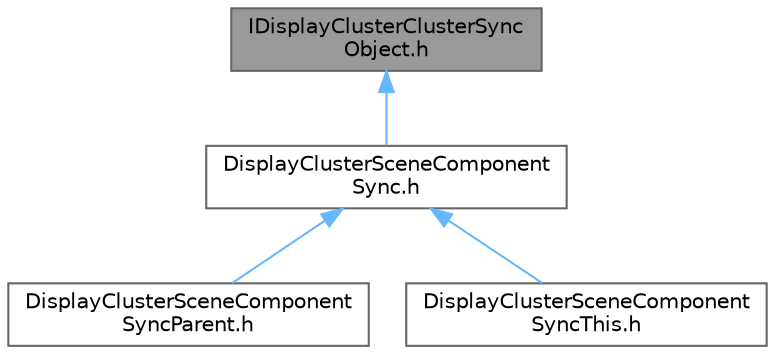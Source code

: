 digraph "IDisplayClusterClusterSyncObject.h"
{
 // INTERACTIVE_SVG=YES
 // LATEX_PDF_SIZE
  bgcolor="transparent";
  edge [fontname=Helvetica,fontsize=10,labelfontname=Helvetica,labelfontsize=10];
  node [fontname=Helvetica,fontsize=10,shape=box,height=0.2,width=0.4];
  Node1 [id="Node000001",label="IDisplayClusterClusterSync\lObject.h",height=0.2,width=0.4,color="gray40", fillcolor="grey60", style="filled", fontcolor="black",tooltip=" "];
  Node1 -> Node2 [id="edge1_Node000001_Node000002",dir="back",color="steelblue1",style="solid",tooltip=" "];
  Node2 [id="Node000002",label="DisplayClusterSceneComponent\lSync.h",height=0.2,width=0.4,color="grey40", fillcolor="white", style="filled",URL="$d7/d3f/DisplayClusterSceneComponentSync_8h.html",tooltip=" "];
  Node2 -> Node3 [id="edge2_Node000002_Node000003",dir="back",color="steelblue1",style="solid",tooltip=" "];
  Node3 [id="Node000003",label="DisplayClusterSceneComponent\lSyncParent.h",height=0.2,width=0.4,color="grey40", fillcolor="white", style="filled",URL="$d4/d84/DisplayClusterSceneComponentSyncParent_8h.html",tooltip=" "];
  Node2 -> Node4 [id="edge3_Node000002_Node000004",dir="back",color="steelblue1",style="solid",tooltip=" "];
  Node4 [id="Node000004",label="DisplayClusterSceneComponent\lSyncThis.h",height=0.2,width=0.4,color="grey40", fillcolor="white", style="filled",URL="$d3/db1/DisplayClusterSceneComponentSyncThis_8h.html",tooltip=" "];
}
